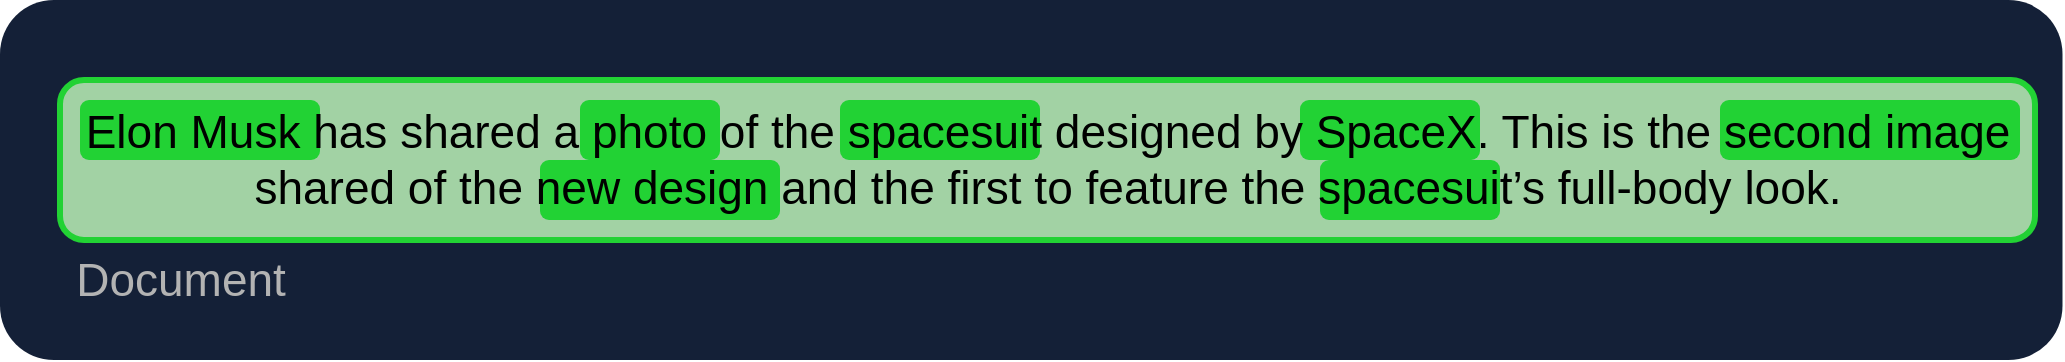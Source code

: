 <mxfile version="27.1.6">
  <diagram name="Page-1" id="POaLV1qd_8ivgcaJ0k6t">
    <mxGraphModel dx="3056" dy="1821" grid="1" gridSize="10" guides="1" tooltips="1" connect="1" arrows="1" fold="1" page="1" pageScale="1" pageWidth="850" pageHeight="1100" math="0" shadow="0">
      <root>
        <mxCell id="0" />
        <mxCell id="1" parent="0" />
        <mxCell id="8z2NHTdnz_yu78FJvaMC-19" style="edgeStyle=orthogonalEdgeStyle;rounded=0;orthogonalLoop=1;jettySize=auto;html=1;exitX=0.5;exitY=1;exitDx=0;exitDy=0;" parent="1" edge="1">
          <mxGeometry relative="1" as="geometry">
            <mxPoint x="-1400" y="-680" as="sourcePoint" />
            <mxPoint x="-1400" y="-680" as="targetPoint" />
          </mxGeometry>
        </mxCell>
        <mxCell id="Z1u9556wt53OnKgccqqB-5" value="" style="rounded=1;whiteSpace=wrap;html=1;strokeColor=#22D234;strokeWidth=3;align=center;verticalAlign=middle;fontFamily=Helvetica;fontSize=12;fontColor=default;labelBackgroundColor=none;fillColor=none;" parent="1" vertex="1">
          <mxGeometry x="-1160" y="-690" width="140" height="60" as="geometry" />
        </mxCell>
        <mxCell id="Z1u9556wt53OnKgccqqB-13" value="" style="rounded=1;whiteSpace=wrap;html=1;strokeColor=#22D234;strokeWidth=3;align=center;verticalAlign=middle;fontFamily=Helvetica;fontSize=12;fontColor=default;labelBackgroundColor=none;fillColor=none;" parent="1" vertex="1">
          <mxGeometry x="-1160" y="-630" width="70" height="20" as="geometry" />
        </mxCell>
        <mxCell id="Z1u9556wt53OnKgccqqB-10" value="" style="rounded=1;whiteSpace=wrap;html=1;strokeColor=#22D234;strokeWidth=3;align=center;verticalAlign=middle;fontFamily=Helvetica;fontSize=12;fontColor=default;labelBackgroundColor=none;fillColor=none;" parent="1" vertex="1">
          <mxGeometry x="-900" y="-630" width="140" height="60" as="geometry" />
        </mxCell>
        <mxCell id="URa2SMM36MfCH6HbQujx-27" style="edgeStyle=orthogonalEdgeStyle;shape=connector;rounded=0;orthogonalLoop=1;jettySize=auto;html=1;exitX=1;exitY=0.5;exitDx=0;exitDy=0;entryX=0;entryY=0.5;entryDx=0;entryDy=0;strokeColor=#B3B3B3;strokeWidth=4;align=center;verticalAlign=middle;fontFamily=Helvetica;fontSize=12;fontColor=default;labelBackgroundColor=none;endArrow=classic;" parent="1" source="Z1u9556wt53OnKgccqqB-5" target="Z1u9556wt53OnKgccqqB-10" edge="1">
          <mxGeometry relative="1" as="geometry" />
        </mxCell>
        <mxCell id="3F2ujctv_gnQJJmsJErZ-1" value="" style="rounded=1;whiteSpace=wrap;html=1;strokeColor=none;strokeWidth=3;align=center;verticalAlign=middle;fontFamily=Helvetica;fontSize=12;fontColor=default;fillColor=#142037;" vertex="1" parent="1">
          <mxGeometry x="-1480" y="-700" width="1031.25" height="180" as="geometry" />
        </mxCell>
        <mxCell id="3F2ujctv_gnQJJmsJErZ-2" value="" style="rounded=1;whiteSpace=wrap;html=1;strokeColor=#22D234;fillColor=#A2D2A4;strokeWidth=3;" vertex="1" parent="1">
          <mxGeometry x="-1450" y="-660" width="987.5" height="80" as="geometry" />
        </mxCell>
        <mxCell id="3F2ujctv_gnQJJmsJErZ-3" style="edgeStyle=orthogonalEdgeStyle;rounded=0;orthogonalLoop=1;jettySize=auto;html=1;exitX=0.5;exitY=1;exitDx=0;exitDy=0;" edge="1" parent="1">
          <mxGeometry relative="1" as="geometry">
            <mxPoint x="-1380" y="-660" as="sourcePoint" />
            <mxPoint x="-1380" y="-660" as="targetPoint" />
          </mxGeometry>
        </mxCell>
        <mxCell id="3F2ujctv_gnQJJmsJErZ-4" value="&lt;span style=&quot;color: rgb(179, 179, 179);&quot;&gt;&lt;font style=&quot;font-size: 23px;&quot;&gt;Document&lt;/font&gt;&lt;/span&gt;" style="text;html=1;align=center;verticalAlign=middle;resizable=0;points=[];autosize=1;strokeColor=none;fillColor=none;fontFamily=Helvetica;fontSize=12;fontColor=default;" vertex="1" parent="1">
          <mxGeometry x="-1455" y="-580" width="130" height="40" as="geometry" />
        </mxCell>
        <mxCell id="3F2ujctv_gnQJJmsJErZ-5" value="" style="rounded=1;whiteSpace=wrap;html=1;strokeColor=none;strokeWidth=3;align=center;verticalAlign=middle;fontFamily=Helvetica;fontSize=12;fontColor=default;fillColor=#22D234;" vertex="1" parent="1">
          <mxGeometry x="-1440" y="-650" width="120" height="30" as="geometry" />
        </mxCell>
        <mxCell id="3F2ujctv_gnQJJmsJErZ-6" value="" style="rounded=1;whiteSpace=wrap;html=1;strokeColor=none;strokeWidth=3;align=center;verticalAlign=middle;fontFamily=Helvetica;fontSize=12;fontColor=default;fillColor=#22D234;" vertex="1" parent="1">
          <mxGeometry x="-1190" y="-650" width="70" height="30" as="geometry" />
        </mxCell>
        <mxCell id="3F2ujctv_gnQJJmsJErZ-7" value="" style="rounded=1;whiteSpace=wrap;html=1;strokeColor=none;strokeWidth=3;align=center;verticalAlign=middle;fontFamily=Helvetica;fontSize=12;fontColor=default;fillColor=#22D234;" vertex="1" parent="1">
          <mxGeometry x="-1060" y="-650" width="100" height="30" as="geometry" />
        </mxCell>
        <mxCell id="3F2ujctv_gnQJJmsJErZ-8" value="" style="rounded=1;whiteSpace=wrap;html=1;strokeColor=none;strokeWidth=3;align=center;verticalAlign=middle;fontFamily=Helvetica;fontSize=12;fontColor=default;fillColor=#22D234;" vertex="1" parent="1">
          <mxGeometry x="-830" y="-650" width="90" height="30" as="geometry" />
        </mxCell>
        <mxCell id="3F2ujctv_gnQJJmsJErZ-9" value="" style="rounded=1;whiteSpace=wrap;html=1;strokeColor=none;strokeWidth=3;align=center;verticalAlign=middle;fontFamily=Helvetica;fontSize=12;fontColor=default;fillColor=#22D234;" vertex="1" parent="1">
          <mxGeometry x="-620" y="-650" width="150" height="30" as="geometry" />
        </mxCell>
        <mxCell id="3F2ujctv_gnQJJmsJErZ-11" value="" style="rounded=1;whiteSpace=wrap;html=1;strokeColor=none;strokeWidth=3;align=center;verticalAlign=middle;fontFamily=Helvetica;fontSize=12;fontColor=default;fillColor=#22D234;" vertex="1" parent="1">
          <mxGeometry x="-1210" y="-620" width="120" height="30" as="geometry" />
        </mxCell>
        <mxCell id="3F2ujctv_gnQJJmsJErZ-12" value="" style="rounded=1;whiteSpace=wrap;html=1;strokeColor=none;strokeWidth=3;align=center;verticalAlign=middle;fontFamily=Helvetica;fontSize=12;fontColor=default;fillColor=#22D234;" vertex="1" parent="1">
          <mxGeometry x="-820" y="-620" width="90" height="30" as="geometry" />
        </mxCell>
        <mxCell id="3F2ujctv_gnQJJmsJErZ-13" value="&lt;font style=&quot;font-size: 23px;&quot;&gt;Elon Musk has shared a photo of the spacesuit designed by SpaceX. This is the second image shared of the new design and the first to feature the spacesuit’s full-body look.&lt;/font&gt;" style="text;html=1;align=center;verticalAlign=middle;whiteSpace=wrap;rounded=0;" vertex="1" parent="1">
          <mxGeometry x="-1461.25" y="-655" width="1010" height="70" as="geometry" />
        </mxCell>
      </root>
    </mxGraphModel>
  </diagram>
</mxfile>
